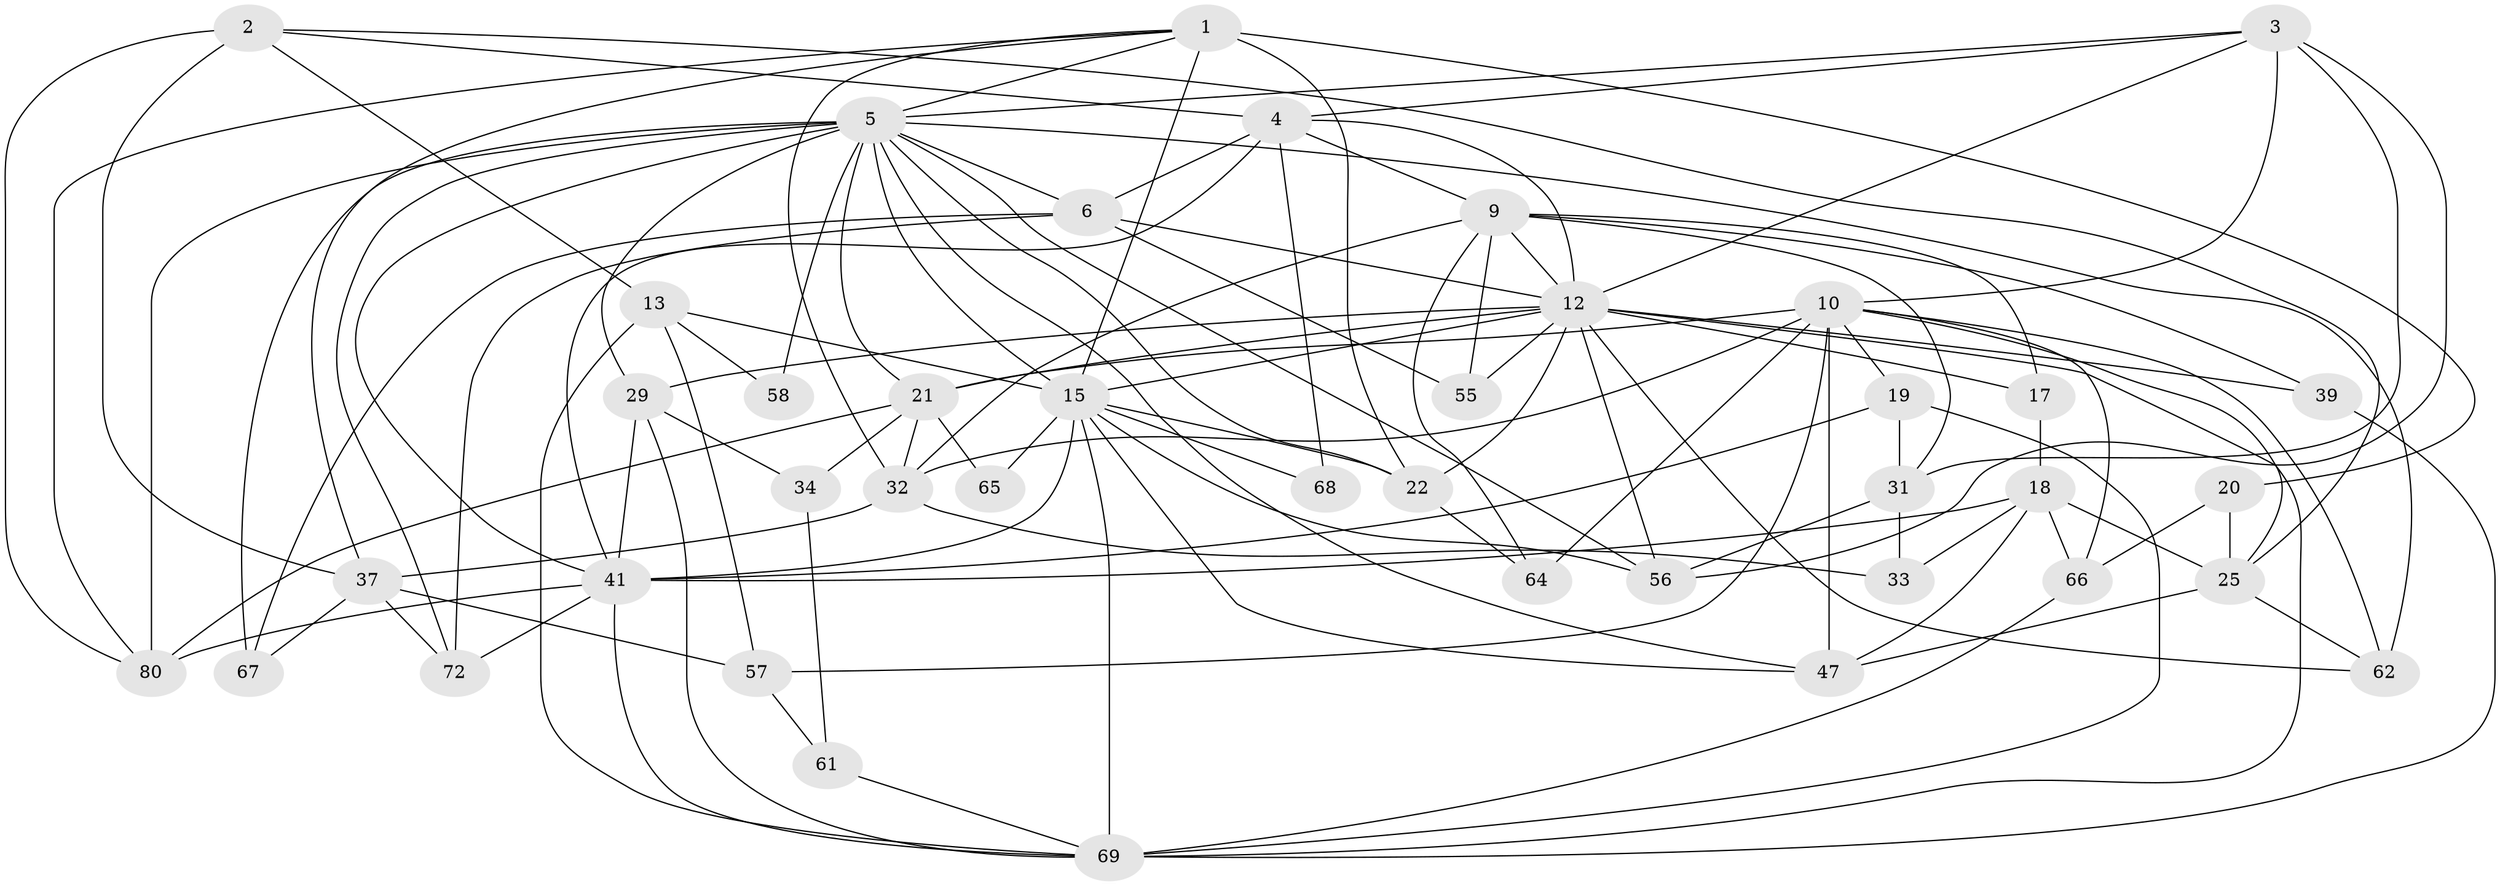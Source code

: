 // original degree distribution, {2: 0.08536585365853659, 3: 0.35365853658536583, 5: 0.2073170731707317, 6: 0.07317073170731707, 4: 0.23170731707317074, 7: 0.036585365853658534, 9: 0.012195121951219513}
// Generated by graph-tools (version 1.1) at 2025/14/03/09/25 04:14:57]
// undirected, 41 vertices, 113 edges
graph export_dot {
graph [start="1"]
  node [color=gray90,style=filled];
  1 [super="+8"];
  2 [super="+74"];
  3 [super="+45"];
  4 [super="+7"];
  5 [super="+82+40+14"];
  6 [super="+36"];
  9 [super="+24"];
  10 [super="+27+11"];
  12 [super="+49"];
  13;
  15 [super="+60+23"];
  17;
  18 [super="+73"];
  19 [super="+28"];
  20;
  21 [super="+42+52"];
  22 [super="+79+38"];
  25 [super="+35"];
  29 [super="+48"];
  31 [super="+43"];
  32 [super="+71"];
  33;
  34;
  37 [super="+59+51"];
  39;
  41 [super="+76+44"];
  47 [super="+53"];
  55;
  56 [super="+70"];
  57;
  58;
  61;
  62;
  64;
  65;
  66;
  67;
  68;
  69;
  72;
  80;
  1 -- 37;
  1 -- 5;
  1 -- 15 [weight=3];
  1 -- 80;
  1 -- 20;
  1 -- 22;
  1 -- 32;
  2 -- 13;
  2 -- 80;
  2 -- 25;
  2 -- 37;
  2 -- 4;
  3 -- 56;
  3 -- 5;
  3 -- 12;
  3 -- 31;
  3 -- 10;
  3 -- 4;
  4 -- 68 [weight=2];
  4 -- 6;
  4 -- 9;
  4 -- 41;
  4 -- 12;
  5 -- 58;
  5 -- 47;
  5 -- 6;
  5 -- 22;
  5 -- 72;
  5 -- 62;
  5 -- 21;
  5 -- 56;
  5 -- 15;
  5 -- 41;
  5 -- 80;
  5 -- 29;
  5 -- 67;
  6 -- 72;
  6 -- 55;
  6 -- 67;
  6 -- 12;
  9 -- 31;
  9 -- 55;
  9 -- 12;
  9 -- 32;
  9 -- 17;
  9 -- 64;
  9 -- 39;
  10 -- 62;
  10 -- 64;
  10 -- 25;
  10 -- 66;
  10 -- 21 [weight=2];
  10 -- 47 [weight=2];
  10 -- 19;
  10 -- 57;
  10 -- 32;
  12 -- 69;
  12 -- 39;
  12 -- 17;
  12 -- 55;
  12 -- 22;
  12 -- 56;
  12 -- 29;
  12 -- 62;
  12 -- 21;
  12 -- 15;
  13 -- 57;
  13 -- 69;
  13 -- 58;
  13 -- 15;
  15 -- 65;
  15 -- 56;
  15 -- 68;
  15 -- 22;
  15 -- 69;
  15 -- 47 [weight=2];
  15 -- 41;
  17 -- 18;
  18 -- 25;
  18 -- 47 [weight=2];
  18 -- 66;
  18 -- 33;
  18 -- 41;
  19 -- 31 [weight=2];
  19 -- 69;
  19 -- 41;
  20 -- 66;
  20 -- 25;
  21 -- 80;
  21 -- 34;
  21 -- 65;
  21 -- 32;
  22 -- 64;
  25 -- 62;
  25 -- 47;
  29 -- 69;
  29 -- 34;
  29 -- 41;
  31 -- 56;
  31 -- 33;
  32 -- 33;
  32 -- 37;
  34 -- 61;
  37 -- 57;
  37 -- 67;
  37 -- 72;
  39 -- 69;
  41 -- 72;
  41 -- 80;
  41 -- 69;
  57 -- 61;
  61 -- 69;
  66 -- 69;
}
